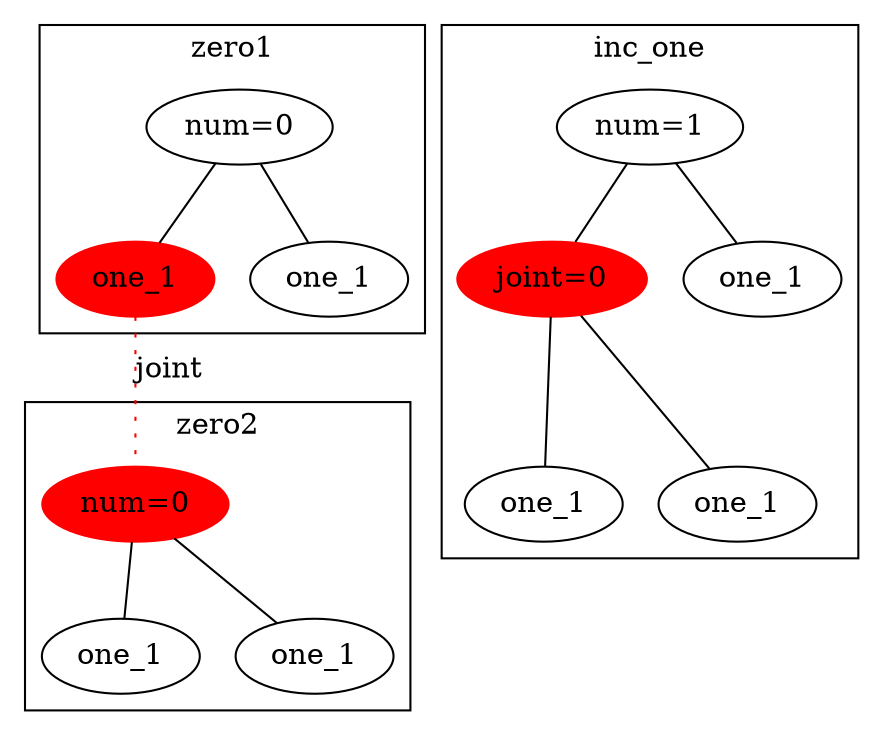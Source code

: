 graph inc_one_base{

	splines=line;
	
	subgraph cluster_zero1 {
		label = "zero1"
		zero1_a [label="num=0"];
		zero1_c [label="one_1",style=filled,color=red];
		zero1_b [label="one_1"];

		zero1_a -- zero1_b;
		zero1_a -- zero1_c;
	}

	subgraph cluster_zero2 {
		label = "zero2"
		zero2_a [label="num=0",style=filled,color=red];
		zero2_b [label="one_1"];
		zero2_c [label="one_1"];

		zero2_a -- zero2_b;
		zero2_a -- zero2_c;
	}

	subgraph cluster_inc_one {
		label = "inc_one"
		inc_one_a [label="num=1"];
		inc_one_c [label="joint=0",style=filled,color=red];
		inc_one_b [label="one_1"];
		inc_one_d [label="one_1"];
		inc_one_e [label="one_1"];
		
		inc_one_a -- inc_one_b;
		inc_one_a -- inc_one_c;
			inc_one_c -- inc_one_d;
			inc_one_c -- inc_one_e;
	}
	
	zero1_c -- zero2_a [label="joint",style="dotted",color="red"];
	
}